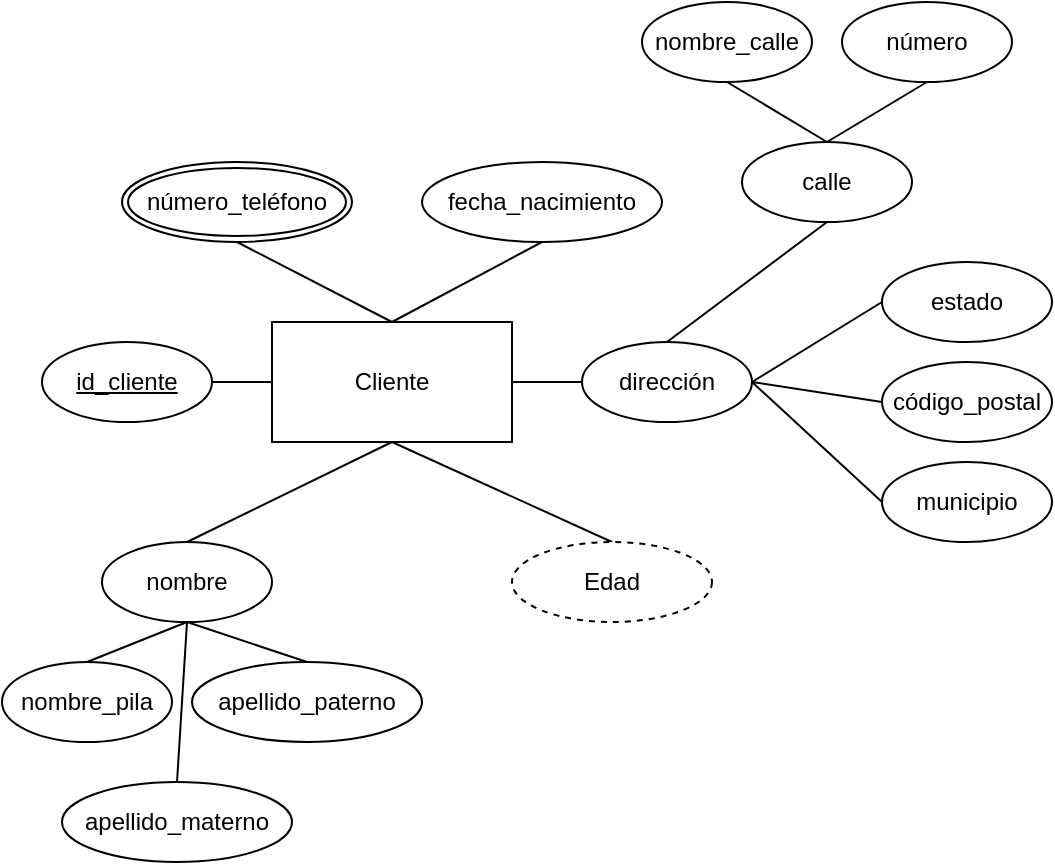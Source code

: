 <mxfile version="24.7.17">
  <diagram name="Page-1" id="yLHGNl1vDqZS-n5wsi_u">
    <mxGraphModel dx="761" dy="838" grid="1" gridSize="10" guides="1" tooltips="1" connect="1" arrows="1" fold="1" page="1" pageScale="1" pageWidth="850" pageHeight="1100" math="0" shadow="0">
      <root>
        <mxCell id="0" />
        <mxCell id="1" parent="0" />
        <mxCell id="vnuSnwDbRGWaWowxYby5-1" value="Cliente" style="rounded=0;whiteSpace=wrap;html=1;" vertex="1" parent="1">
          <mxGeometry x="365" y="280" width="120" height="60" as="geometry" />
        </mxCell>
        <mxCell id="vnuSnwDbRGWaWowxYby5-4" value="nombre" style="ellipse;whiteSpace=wrap;html=1;" vertex="1" parent="1">
          <mxGeometry x="280" y="390" width="85" height="40" as="geometry" />
        </mxCell>
        <mxCell id="vnuSnwDbRGWaWowxYby5-6" value="dirección" style="ellipse;whiteSpace=wrap;html=1;" vertex="1" parent="1">
          <mxGeometry x="520" y="290" width="85" height="40" as="geometry" />
        </mxCell>
        <mxCell id="vnuSnwDbRGWaWowxYby5-7" value="&lt;u&gt;id_cliente&lt;/u&gt;" style="ellipse;whiteSpace=wrap;html=1;" vertex="1" parent="1">
          <mxGeometry x="250" y="290" width="85" height="40" as="geometry" />
        </mxCell>
        <mxCell id="vnuSnwDbRGWaWowxYby5-8" value="nombre_pila" style="ellipse;whiteSpace=wrap;html=1;" vertex="1" parent="1">
          <mxGeometry x="230" y="450" width="85" height="40" as="geometry" />
        </mxCell>
        <mxCell id="vnuSnwDbRGWaWowxYby5-9" value="apellido_paterno" style="ellipse;whiteSpace=wrap;html=1;" vertex="1" parent="1">
          <mxGeometry x="325" y="450" width="115" height="40" as="geometry" />
        </mxCell>
        <mxCell id="vnuSnwDbRGWaWowxYby5-10" value="apellido_materno" style="ellipse;whiteSpace=wrap;html=1;" vertex="1" parent="1">
          <mxGeometry x="260" y="510" width="115" height="40" as="geometry" />
        </mxCell>
        <mxCell id="vnuSnwDbRGWaWowxYby5-13" value="" style="endArrow=none;html=1;rounded=0;exitX=1;exitY=0.5;exitDx=0;exitDy=0;" edge="1" parent="1" source="vnuSnwDbRGWaWowxYby5-7">
          <mxGeometry width="50" height="50" relative="1" as="geometry">
            <mxPoint x="315" y="360" as="sourcePoint" />
            <mxPoint x="365" y="310" as="targetPoint" />
          </mxGeometry>
        </mxCell>
        <mxCell id="vnuSnwDbRGWaWowxYby5-14" value="" style="endArrow=none;html=1;rounded=0;exitX=1;exitY=0.5;exitDx=0;exitDy=0;entryX=0;entryY=0.5;entryDx=0;entryDy=0;" edge="1" parent="1" source="vnuSnwDbRGWaWowxYby5-1" target="vnuSnwDbRGWaWowxYby5-6">
          <mxGeometry width="50" height="50" relative="1" as="geometry">
            <mxPoint x="470" y="350" as="sourcePoint" />
            <mxPoint x="520" y="300" as="targetPoint" />
          </mxGeometry>
        </mxCell>
        <mxCell id="vnuSnwDbRGWaWowxYby5-15" value="" style="endArrow=none;html=1;rounded=0;exitX=0.5;exitY=0;exitDx=0;exitDy=0;" edge="1" parent="1" source="vnuSnwDbRGWaWowxYby5-4">
          <mxGeometry width="50" height="50" relative="1" as="geometry">
            <mxPoint x="375" y="390" as="sourcePoint" />
            <mxPoint x="425" y="340" as="targetPoint" />
          </mxGeometry>
        </mxCell>
        <mxCell id="vnuSnwDbRGWaWowxYby5-17" value="" style="endArrow=none;html=1;rounded=0;exitX=0.5;exitY=0;exitDx=0;exitDy=0;entryX=0.5;entryY=1;entryDx=0;entryDy=0;" edge="1" parent="1" source="vnuSnwDbRGWaWowxYby5-8" target="vnuSnwDbRGWaWowxYby5-4">
          <mxGeometry width="50" height="50" relative="1" as="geometry">
            <mxPoint x="275" y="480" as="sourcePoint" />
            <mxPoint x="320" y="450" as="targetPoint" />
          </mxGeometry>
        </mxCell>
        <mxCell id="vnuSnwDbRGWaWowxYby5-18" value="" style="endArrow=none;html=1;rounded=0;exitX=0.5;exitY=1;exitDx=0;exitDy=0;entryX=0.5;entryY=0;entryDx=0;entryDy=0;" edge="1" parent="1" source="vnuSnwDbRGWaWowxYby5-1" target="vnuSnwDbRGWaWowxYby5-19">
          <mxGeometry width="50" height="50" relative="1" as="geometry">
            <mxPoint x="400" y="420" as="sourcePoint" />
            <mxPoint x="440" y="390" as="targetPoint" />
          </mxGeometry>
        </mxCell>
        <mxCell id="vnuSnwDbRGWaWowxYby5-19" value="Edad" style="ellipse;whiteSpace=wrap;html=1;align=center;dashed=1;" vertex="1" parent="1">
          <mxGeometry x="485" y="390" width="100" height="40" as="geometry" />
        </mxCell>
        <mxCell id="vnuSnwDbRGWaWowxYby5-20" value="" style="endArrow=none;html=1;rounded=0;exitX=0.5;exitY=1;exitDx=0;exitDy=0;entryX=0.5;entryY=0;entryDx=0;entryDy=0;" edge="1" parent="1" source="vnuSnwDbRGWaWowxYby5-4" target="vnuSnwDbRGWaWowxYby5-9">
          <mxGeometry width="50" height="50" relative="1" as="geometry">
            <mxPoint x="380" y="370" as="sourcePoint" />
            <mxPoint x="430" y="320" as="targetPoint" />
          </mxGeometry>
        </mxCell>
        <mxCell id="vnuSnwDbRGWaWowxYby5-21" value="" style="endArrow=none;html=1;rounded=0;exitX=0.5;exitY=1;exitDx=0;exitDy=0;entryX=0.5;entryY=0;entryDx=0;entryDy=0;" edge="1" parent="1" source="vnuSnwDbRGWaWowxYby5-4" target="vnuSnwDbRGWaWowxYby5-10">
          <mxGeometry width="50" height="50" relative="1" as="geometry">
            <mxPoint x="333" y="400" as="sourcePoint" />
            <mxPoint x="435" y="350" as="targetPoint" />
          </mxGeometry>
        </mxCell>
        <mxCell id="vnuSnwDbRGWaWowxYby5-22" value="número_teléfono" style="ellipse;shape=doubleEllipse;margin=3;whiteSpace=wrap;html=1;align=center;" vertex="1" parent="1">
          <mxGeometry x="290" y="200" width="115" height="40" as="geometry" />
        </mxCell>
        <mxCell id="vnuSnwDbRGWaWowxYby5-23" value="" style="endArrow=none;html=1;rounded=0;entryX=0.5;entryY=1;entryDx=0;entryDy=0;exitX=0.5;exitY=0;exitDx=0;exitDy=0;" edge="1" parent="1" source="vnuSnwDbRGWaWowxYby5-1" target="vnuSnwDbRGWaWowxYby5-22">
          <mxGeometry width="50" height="50" relative="1" as="geometry">
            <mxPoint x="380" y="370" as="sourcePoint" />
            <mxPoint x="430" y="320" as="targetPoint" />
          </mxGeometry>
        </mxCell>
        <mxCell id="vnuSnwDbRGWaWowxYby5-24" value="fecha_nacimiento" style="ellipse;whiteSpace=wrap;html=1;" vertex="1" parent="1">
          <mxGeometry x="440" y="200" width="120" height="40" as="geometry" />
        </mxCell>
        <mxCell id="vnuSnwDbRGWaWowxYby5-25" value="" style="endArrow=none;html=1;rounded=0;exitX=0.5;exitY=1;exitDx=0;exitDy=0;entryX=0.5;entryY=0;entryDx=0;entryDy=0;" edge="1" parent="1" source="vnuSnwDbRGWaWowxYby5-24" target="vnuSnwDbRGWaWowxYby5-1">
          <mxGeometry width="50" height="50" relative="1" as="geometry">
            <mxPoint x="580" y="260" as="sourcePoint" />
            <mxPoint x="630" y="210" as="targetPoint" />
          </mxGeometry>
        </mxCell>
        <mxCell id="vnuSnwDbRGWaWowxYby5-26" value="calle" style="ellipse;whiteSpace=wrap;html=1;" vertex="1" parent="1">
          <mxGeometry x="600" y="190" width="85" height="40" as="geometry" />
        </mxCell>
        <mxCell id="vnuSnwDbRGWaWowxYby5-27" value="nombre_calle" style="ellipse;whiteSpace=wrap;html=1;" vertex="1" parent="1">
          <mxGeometry x="550" y="120" width="85" height="40" as="geometry" />
        </mxCell>
        <mxCell id="vnuSnwDbRGWaWowxYby5-28" value="número" style="ellipse;whiteSpace=wrap;html=1;" vertex="1" parent="1">
          <mxGeometry x="650" y="120" width="85" height="40" as="geometry" />
        </mxCell>
        <mxCell id="vnuSnwDbRGWaWowxYby5-29" value="" style="endArrow=none;html=1;rounded=0;entryX=0.5;entryY=1;entryDx=0;entryDy=0;exitX=0.5;exitY=0;exitDx=0;exitDy=0;" edge="1" parent="1" source="vnuSnwDbRGWaWowxYby5-6" target="vnuSnwDbRGWaWowxYby5-26">
          <mxGeometry width="50" height="50" relative="1" as="geometry">
            <mxPoint x="470" y="380" as="sourcePoint" />
            <mxPoint x="520" y="330" as="targetPoint" />
          </mxGeometry>
        </mxCell>
        <mxCell id="vnuSnwDbRGWaWowxYby5-30" value="" style="endArrow=none;html=1;rounded=0;entryX=0.5;entryY=1;entryDx=0;entryDy=0;exitX=0.5;exitY=0;exitDx=0;exitDy=0;" edge="1" parent="1" source="vnuSnwDbRGWaWowxYby5-26" target="vnuSnwDbRGWaWowxYby5-27">
          <mxGeometry width="50" height="50" relative="1" as="geometry">
            <mxPoint x="573" y="300" as="sourcePoint" />
            <mxPoint x="658" y="200" as="targetPoint" />
          </mxGeometry>
        </mxCell>
        <mxCell id="vnuSnwDbRGWaWowxYby5-31" value="" style="endArrow=none;html=1;rounded=0;entryX=0.5;entryY=1;entryDx=0;entryDy=0;exitX=0.5;exitY=0;exitDx=0;exitDy=0;" edge="1" parent="1" source="vnuSnwDbRGWaWowxYby5-26" target="vnuSnwDbRGWaWowxYby5-28">
          <mxGeometry width="50" height="50" relative="1" as="geometry">
            <mxPoint x="658" y="160" as="sourcePoint" />
            <mxPoint x="638" y="130" as="targetPoint" />
          </mxGeometry>
        </mxCell>
        <mxCell id="vnuSnwDbRGWaWowxYby5-33" value="estado" style="ellipse;whiteSpace=wrap;html=1;" vertex="1" parent="1">
          <mxGeometry x="670" y="250" width="85" height="40" as="geometry" />
        </mxCell>
        <mxCell id="vnuSnwDbRGWaWowxYby5-34" value="código_postal" style="ellipse;whiteSpace=wrap;html=1;" vertex="1" parent="1">
          <mxGeometry x="670" y="300" width="85" height="40" as="geometry" />
        </mxCell>
        <mxCell id="vnuSnwDbRGWaWowxYby5-35" value="municipio" style="ellipse;whiteSpace=wrap;html=1;" vertex="1" parent="1">
          <mxGeometry x="670" y="350" width="85" height="40" as="geometry" />
        </mxCell>
        <mxCell id="vnuSnwDbRGWaWowxYby5-36" value="" style="endArrow=none;html=1;rounded=0;entryX=0;entryY=0.5;entryDx=0;entryDy=0;exitX=1;exitY=0.5;exitDx=0;exitDy=0;" edge="1" parent="1" source="vnuSnwDbRGWaWowxYby5-6" target="vnuSnwDbRGWaWowxYby5-35">
          <mxGeometry width="50" height="50" relative="1" as="geometry">
            <mxPoint x="653" y="200" as="sourcePoint" />
            <mxPoint x="703" y="170" as="targetPoint" />
          </mxGeometry>
        </mxCell>
        <mxCell id="vnuSnwDbRGWaWowxYby5-37" value="" style="endArrow=none;html=1;rounded=0;entryX=0;entryY=0.5;entryDx=0;entryDy=0;exitX=1;exitY=0.5;exitDx=0;exitDy=0;" edge="1" parent="1" source="vnuSnwDbRGWaWowxYby5-6" target="vnuSnwDbRGWaWowxYby5-34">
          <mxGeometry width="50" height="50" relative="1" as="geometry">
            <mxPoint x="663" y="210" as="sourcePoint" />
            <mxPoint x="713" y="180" as="targetPoint" />
          </mxGeometry>
        </mxCell>
        <mxCell id="vnuSnwDbRGWaWowxYby5-38" value="" style="endArrow=none;html=1;rounded=0;entryX=0;entryY=0.5;entryDx=0;entryDy=0;exitX=1;exitY=0.5;exitDx=0;exitDy=0;" edge="1" parent="1" source="vnuSnwDbRGWaWowxYby5-6" target="vnuSnwDbRGWaWowxYby5-33">
          <mxGeometry width="50" height="50" relative="1" as="geometry">
            <mxPoint x="673" y="220" as="sourcePoint" />
            <mxPoint x="723" y="190" as="targetPoint" />
          </mxGeometry>
        </mxCell>
      </root>
    </mxGraphModel>
  </diagram>
</mxfile>
